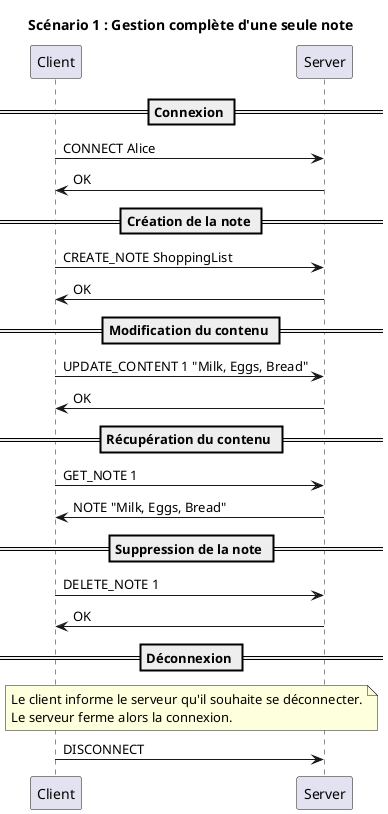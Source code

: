 @startuml no-tion-scenario-1

title "Scénario 1 : Gestion complète d'une seule note"

participant "Client" as c
participant "Server" as s

== Connexion ==

c->s : CONNECT Alice
s->c : OK

== Création de la note ==

c->s : CREATE_NOTE ShoppingList
s->c : OK

== Modification du contenu ==

c->s : UPDATE_CONTENT 1 "Milk, Eggs, Bread"
s->c : OK

== Récupération du contenu ==

c->s : GET_NOTE 1
s->c : NOTE "Milk, Eggs, Bread"

== Suppression de la note ==

c->s : DELETE_NOTE 1
s->c : OK

== Déconnexion ==

note over c, s
Le client informe le serveur qu'il souhaite se déconnecter.
Le serveur ferme alors la connexion.
end note

c->s : DISCONNECT

@enduml
